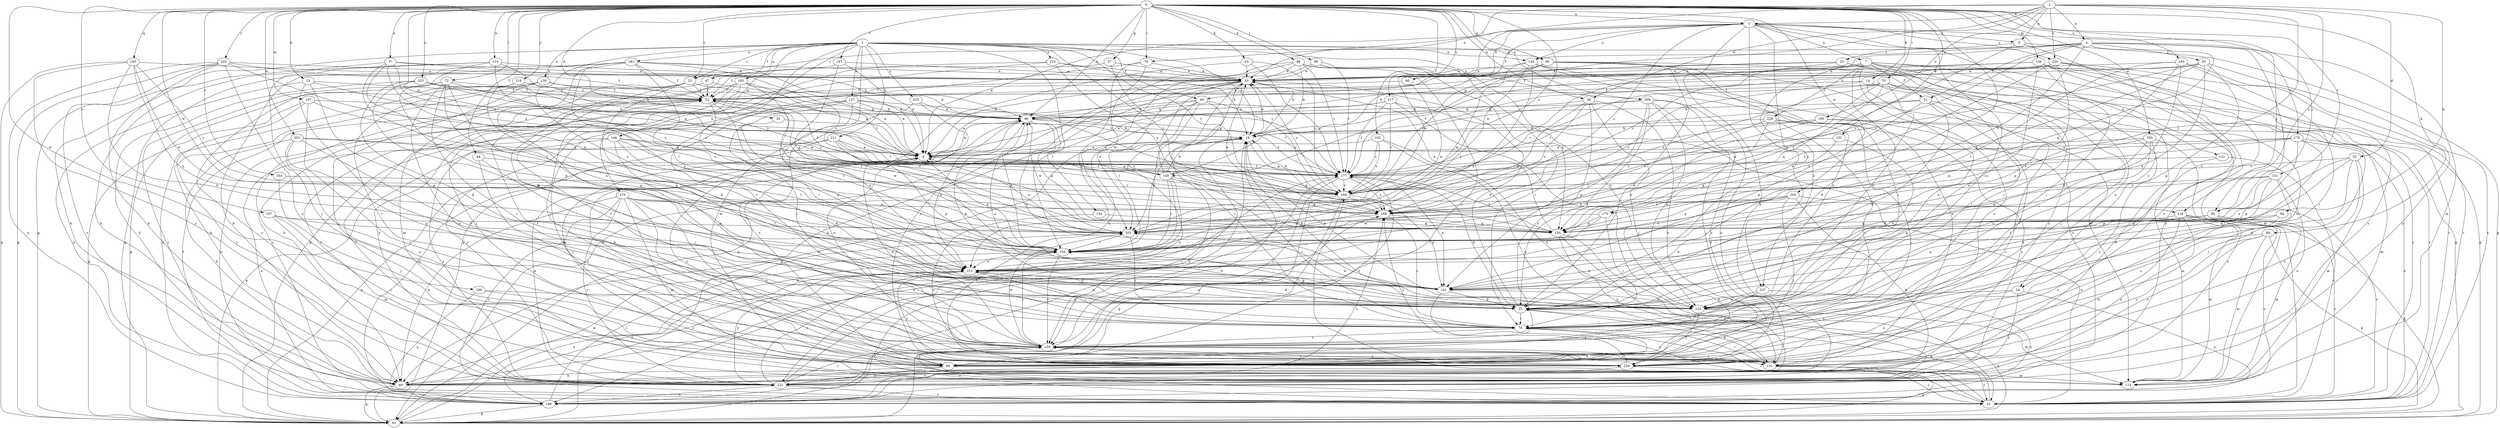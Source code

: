 strict digraph  {
0;
1;
2;
3;
4;
5;
7;
8;
13;
14;
16;
22;
23;
24;
25;
32;
33;
35;
37;
39;
43;
44;
47;
49;
50;
51;
52;
57;
60;
61;
63;
64;
66;
69;
70;
72;
76;
78;
85;
86;
88;
94;
96;
98;
101;
102;
104;
106;
107;
113;
115;
120;
121;
122;
127;
130;
131;
140;
141;
145;
146;
150;
151;
153;
154;
159;
160;
167;
168;
175;
176;
177;
179;
181;
183;
185;
186;
187;
194;
196;
200;
201;
202;
203;
209;
210;
211;
212;
216;
217;
218;
220;
221;
222;
223;
225;
227;
228;
229;
0 -> 3  [label=a];
0 -> 13  [label=b];
0 -> 14  [label=b];
0 -> 22  [label=c];
0 -> 32  [label=d];
0 -> 37  [label=e];
0 -> 39  [label=e];
0 -> 44  [label=f];
0 -> 57  [label=g];
0 -> 60  [label=g];
0 -> 63  [label=h];
0 -> 70  [label=i];
0 -> 72  [label=i];
0 -> 76  [label=i];
0 -> 85  [label=j];
0 -> 88  [label=k];
0 -> 94  [label=k];
0 -> 96  [label=k];
0 -> 98  [label=l];
0 -> 101  [label=l];
0 -> 102  [label=l];
0 -> 106  [label=m];
0 -> 107  [label=m];
0 -> 115  [label=n];
0 -> 140  [label=p];
0 -> 145  [label=q];
0 -> 151  [label=r];
0 -> 153  [label=r];
0 -> 160  [label=s];
0 -> 167  [label=s];
0 -> 175  [label=t];
0 -> 187  [label=v];
0 -> 194  [label=v];
0 -> 196  [label=w];
0 -> 200  [label=w];
0 -> 201  [label=w];
0 -> 202  [label=w];
0 -> 203  [label=w];
0 -> 209  [label=x];
0 -> 216  [label=y];
0 -> 217  [label=y];
0 -> 222  [label=z];
0 -> 223  [label=z];
1 -> 16  [label=b];
1 -> 22  [label=c];
1 -> 47  [label=f];
1 -> 49  [label=f];
1 -> 60  [label=g];
1 -> 61  [label=g];
1 -> 113  [label=m];
1 -> 120  [label=n];
1 -> 127  [label=o];
1 -> 130  [label=o];
1 -> 146  [label=q];
1 -> 154  [label=r];
1 -> 159  [label=r];
1 -> 179  [label=u];
1 -> 181  [label=u];
1 -> 183  [label=u];
1 -> 194  [label=v];
1 -> 209  [label=x];
1 -> 210  [label=x];
1 -> 211  [label=x];
1 -> 212  [label=x];
1 -> 218  [label=y];
1 -> 225  [label=z];
2 -> 3  [label=a];
2 -> 4  [label=a];
2 -> 5  [label=a];
2 -> 33  [label=d];
2 -> 39  [label=e];
2 -> 43  [label=e];
2 -> 64  [label=h];
2 -> 76  [label=i];
2 -> 104  [label=l];
2 -> 140  [label=p];
2 -> 185  [label=u];
2 -> 218  [label=y];
2 -> 220  [label=y];
3 -> 5  [label=a];
3 -> 7  [label=a];
3 -> 8  [label=a];
3 -> 35  [label=d];
3 -> 49  [label=f];
3 -> 66  [label=h];
3 -> 69  [label=h];
3 -> 78  [label=i];
3 -> 85  [label=j];
3 -> 120  [label=n];
3 -> 131  [label=o];
3 -> 168  [label=s];
3 -> 203  [label=w];
3 -> 220  [label=y];
3 -> 227  [label=z];
4 -> 22  [label=c];
4 -> 50  [label=f];
4 -> 51  [label=f];
4 -> 85  [label=j];
4 -> 113  [label=m];
4 -> 120  [label=n];
4 -> 140  [label=p];
4 -> 150  [label=q];
4 -> 168  [label=s];
4 -> 175  [label=t];
4 -> 176  [label=t];
5 -> 23  [label=c];
5 -> 24  [label=c];
5 -> 61  [label=g];
5 -> 104  [label=l];
7 -> 24  [label=c];
7 -> 43  [label=e];
7 -> 51  [label=f];
7 -> 61  [label=g];
7 -> 121  [label=n];
7 -> 122  [label=n];
7 -> 177  [label=t];
7 -> 221  [label=y];
7 -> 227  [label=z];
7 -> 228  [label=z];
7 -> 229  [label=z];
8 -> 96  [label=k];
8 -> 131  [label=o];
8 -> 140  [label=p];
8 -> 177  [label=t];
13 -> 8  [label=a];
13 -> 52  [label=f];
13 -> 78  [label=i];
13 -> 141  [label=p];
13 -> 186  [label=u];
14 -> 25  [label=c];
14 -> 52  [label=f];
14 -> 86  [label=j];
14 -> 122  [label=n];
14 -> 168  [label=s];
16 -> 8  [label=a];
16 -> 43  [label=e];
16 -> 122  [label=n];
16 -> 150  [label=q];
16 -> 203  [label=w];
22 -> 8  [label=a];
22 -> 35  [label=d];
22 -> 52  [label=f];
22 -> 69  [label=h];
22 -> 159  [label=r];
22 -> 186  [label=u];
23 -> 43  [label=e];
23 -> 78  [label=i];
23 -> 96  [label=k];
23 -> 113  [label=m];
23 -> 194  [label=v];
24 -> 35  [label=d];
24 -> 186  [label=u];
24 -> 221  [label=y];
24 -> 229  [label=z];
25 -> 16  [label=b];
25 -> 35  [label=d];
25 -> 78  [label=i];
25 -> 159  [label=r];
25 -> 194  [label=v];
32 -> 16  [label=b];
32 -> 203  [label=w];
33 -> 113  [label=m];
33 -> 122  [label=n];
33 -> 141  [label=p];
33 -> 177  [label=t];
33 -> 212  [label=x];
33 -> 229  [label=z];
35 -> 43  [label=e];
35 -> 61  [label=g];
35 -> 78  [label=i];
35 -> 104  [label=l];
35 -> 212  [label=x];
37 -> 8  [label=a];
37 -> 43  [label=e];
37 -> 69  [label=h];
37 -> 96  [label=k];
37 -> 104  [label=l];
37 -> 150  [label=q];
37 -> 203  [label=w];
39 -> 86  [label=j];
39 -> 96  [label=k];
39 -> 159  [label=r];
39 -> 168  [label=s];
39 -> 203  [label=w];
39 -> 229  [label=z];
43 -> 52  [label=f];
43 -> 61  [label=g];
43 -> 69  [label=h];
43 -> 104  [label=l];
43 -> 177  [label=t];
43 -> 203  [label=w];
43 -> 229  [label=z];
44 -> 78  [label=i];
44 -> 177  [label=t];
44 -> 229  [label=z];
47 -> 8  [label=a];
47 -> 52  [label=f];
47 -> 113  [label=m];
49 -> 8  [label=a];
49 -> 61  [label=g];
49 -> 78  [label=i];
49 -> 96  [label=k];
49 -> 104  [label=l];
49 -> 194  [label=v];
49 -> 221  [label=y];
50 -> 43  [label=e];
50 -> 52  [label=f];
50 -> 141  [label=p];
50 -> 150  [label=q];
50 -> 194  [label=v];
50 -> 212  [label=x];
50 -> 221  [label=y];
51 -> 35  [label=d];
51 -> 69  [label=h];
51 -> 96  [label=k];
51 -> 141  [label=p];
51 -> 159  [label=r];
51 -> 177  [label=t];
52 -> 96  [label=k];
52 -> 104  [label=l];
52 -> 141  [label=p];
52 -> 186  [label=u];
52 -> 203  [label=w];
57 -> 43  [label=e];
57 -> 52  [label=f];
57 -> 177  [label=t];
60 -> 8  [label=a];
60 -> 35  [label=d];
60 -> 43  [label=e];
60 -> 61  [label=g];
60 -> 78  [label=i];
60 -> 122  [label=n];
60 -> 194  [label=v];
61 -> 8  [label=a];
61 -> 16  [label=b];
61 -> 203  [label=w];
61 -> 212  [label=x];
63 -> 16  [label=b];
63 -> 43  [label=e];
63 -> 61  [label=g];
63 -> 194  [label=v];
64 -> 86  [label=j];
64 -> 141  [label=p];
64 -> 150  [label=q];
66 -> 52  [label=f];
66 -> 203  [label=w];
69 -> 61  [label=g];
69 -> 177  [label=t];
70 -> 25  [label=c];
70 -> 35  [label=d];
70 -> 52  [label=f];
70 -> 78  [label=i];
70 -> 86  [label=j];
70 -> 150  [label=q];
70 -> 168  [label=s];
70 -> 194  [label=v];
70 -> 203  [label=w];
72 -> 25  [label=c];
72 -> 52  [label=f];
72 -> 131  [label=o];
72 -> 141  [label=p];
72 -> 159  [label=r];
72 -> 177  [label=t];
72 -> 212  [label=x];
72 -> 221  [label=y];
76 -> 43  [label=e];
76 -> 61  [label=g];
76 -> 104  [label=l];
76 -> 203  [label=w];
78 -> 69  [label=h];
78 -> 159  [label=r];
85 -> 25  [label=c];
85 -> 113  [label=m];
85 -> 131  [label=o];
85 -> 150  [label=q];
85 -> 212  [label=x];
86 -> 25  [label=c];
86 -> 69  [label=h];
86 -> 177  [label=t];
86 -> 221  [label=y];
88 -> 16  [label=b];
88 -> 43  [label=e];
88 -> 150  [label=q];
88 -> 159  [label=r];
88 -> 177  [label=t];
88 -> 212  [label=x];
88 -> 229  [label=z];
94 -> 61  [label=g];
94 -> 104  [label=l];
94 -> 113  [label=m];
94 -> 131  [label=o];
94 -> 229  [label=z];
96 -> 16  [label=b];
96 -> 122  [label=n];
96 -> 150  [label=q];
96 -> 177  [label=t];
96 -> 186  [label=u];
96 -> 203  [label=w];
96 -> 212  [label=x];
98 -> 8  [label=a];
98 -> 43  [label=e];
98 -> 78  [label=i];
98 -> 122  [label=n];
98 -> 177  [label=t];
101 -> 8  [label=a];
101 -> 122  [label=n];
101 -> 150  [label=q];
102 -> 8  [label=a];
102 -> 131  [label=o];
102 -> 177  [label=t];
102 -> 186  [label=u];
102 -> 194  [label=v];
104 -> 8  [label=a];
104 -> 96  [label=k];
104 -> 159  [label=r];
104 -> 212  [label=x];
106 -> 25  [label=c];
106 -> 43  [label=e];
106 -> 52  [label=f];
106 -> 78  [label=i];
106 -> 122  [label=n];
106 -> 221  [label=y];
106 -> 229  [label=z];
107 -> 61  [label=g];
107 -> 96  [label=k];
107 -> 159  [label=r];
107 -> 168  [label=s];
107 -> 221  [label=y];
113 -> 52  [label=f];
115 -> 43  [label=e];
115 -> 69  [label=h];
115 -> 86  [label=j];
115 -> 141  [label=p];
115 -> 168  [label=s];
115 -> 194  [label=v];
120 -> 43  [label=e];
120 -> 104  [label=l];
120 -> 113  [label=m];
120 -> 131  [label=o];
120 -> 186  [label=u];
120 -> 203  [label=w];
120 -> 212  [label=x];
121 -> 25  [label=c];
121 -> 113  [label=m];
121 -> 177  [label=t];
122 -> 16  [label=b];
122 -> 86  [label=j];
122 -> 96  [label=k];
122 -> 113  [label=m];
122 -> 203  [label=w];
122 -> 229  [label=z];
127 -> 78  [label=i];
127 -> 96  [label=k];
127 -> 113  [label=m];
127 -> 177  [label=t];
127 -> 194  [label=v];
127 -> 212  [label=x];
127 -> 221  [label=y];
130 -> 52  [label=f];
130 -> 61  [label=g];
130 -> 69  [label=h];
130 -> 86  [label=j];
130 -> 96  [label=k];
131 -> 25  [label=c];
131 -> 35  [label=d];
131 -> 61  [label=g];
131 -> 78  [label=i];
131 -> 159  [label=r];
140 -> 16  [label=b];
140 -> 43  [label=e];
140 -> 52  [label=f];
140 -> 69  [label=h];
140 -> 78  [label=i];
140 -> 104  [label=l];
140 -> 150  [label=q];
140 -> 159  [label=r];
140 -> 186  [label=u];
141 -> 25  [label=c];
141 -> 35  [label=d];
141 -> 96  [label=k];
141 -> 122  [label=n];
145 -> 35  [label=d];
145 -> 43  [label=e];
145 -> 61  [label=g];
145 -> 168  [label=s];
145 -> 203  [label=w];
145 -> 212  [label=x];
145 -> 221  [label=y];
146 -> 8  [label=a];
146 -> 35  [label=d];
146 -> 104  [label=l];
146 -> 159  [label=r];
146 -> 186  [label=u];
146 -> 194  [label=v];
146 -> 221  [label=y];
150 -> 25  [label=c];
150 -> 43  [label=e];
150 -> 52  [label=f];
150 -> 131  [label=o];
150 -> 177  [label=t];
150 -> 186  [label=u];
151 -> 35  [label=d];
151 -> 131  [label=o];
151 -> 141  [label=p];
151 -> 150  [label=q];
151 -> 194  [label=v];
151 -> 229  [label=z];
153 -> 86  [label=j];
153 -> 194  [label=v];
154 -> 131  [label=o];
154 -> 150  [label=q];
159 -> 8  [label=a];
159 -> 52  [label=f];
159 -> 86  [label=j];
159 -> 104  [label=l];
159 -> 131  [label=o];
159 -> 168  [label=s];
159 -> 203  [label=w];
159 -> 229  [label=z];
160 -> 25  [label=c];
160 -> 35  [label=d];
160 -> 43  [label=e];
160 -> 104  [label=l];
160 -> 141  [label=p];
160 -> 159  [label=r];
167 -> 86  [label=j];
167 -> 113  [label=m];
167 -> 203  [label=w];
167 -> 212  [label=x];
168 -> 43  [label=e];
168 -> 78  [label=i];
168 -> 150  [label=q];
168 -> 203  [label=w];
175 -> 78  [label=i];
175 -> 150  [label=q];
175 -> 203  [label=w];
175 -> 212  [label=x];
176 -> 8  [label=a];
176 -> 25  [label=c];
176 -> 35  [label=d];
176 -> 86  [label=j];
176 -> 141  [label=p];
176 -> 177  [label=t];
176 -> 194  [label=v];
177 -> 8  [label=a];
177 -> 35  [label=d];
177 -> 141  [label=p];
177 -> 159  [label=r];
177 -> 168  [label=s];
177 -> 186  [label=u];
177 -> 194  [label=v];
179 -> 25  [label=c];
179 -> 69  [label=h];
179 -> 86  [label=j];
179 -> 104  [label=l];
179 -> 113  [label=m];
179 -> 122  [label=n];
179 -> 131  [label=o];
179 -> 168  [label=s];
179 -> 221  [label=y];
181 -> 8  [label=a];
181 -> 43  [label=e];
181 -> 52  [label=f];
181 -> 61  [label=g];
181 -> 69  [label=h];
181 -> 78  [label=i];
181 -> 104  [label=l];
181 -> 194  [label=v];
181 -> 212  [label=x];
183 -> 8  [label=a];
183 -> 25  [label=c];
183 -> 52  [label=f];
183 -> 86  [label=j];
183 -> 104  [label=l];
183 -> 177  [label=t];
183 -> 221  [label=y];
185 -> 16  [label=b];
185 -> 113  [label=m];
185 -> 122  [label=n];
185 -> 168  [label=s];
185 -> 177  [label=t];
186 -> 52  [label=f];
186 -> 61  [label=g];
186 -> 104  [label=l];
186 -> 168  [label=s];
186 -> 212  [label=x];
187 -> 8  [label=a];
187 -> 43  [label=e];
187 -> 122  [label=n];
187 -> 150  [label=q];
194 -> 16  [label=b];
194 -> 43  [label=e];
194 -> 61  [label=g];
194 -> 86  [label=j];
194 -> 141  [label=p];
194 -> 168  [label=s];
196 -> 122  [label=n];
196 -> 186  [label=u];
196 -> 229  [label=z];
200 -> 8  [label=a];
200 -> 78  [label=i];
200 -> 122  [label=n];
200 -> 168  [label=s];
200 -> 221  [label=y];
200 -> 229  [label=z];
201 -> 8  [label=a];
201 -> 35  [label=d];
201 -> 69  [label=h];
201 -> 104  [label=l];
201 -> 131  [label=o];
201 -> 159  [label=r];
202 -> 25  [label=c];
202 -> 35  [label=d];
202 -> 69  [label=h];
202 -> 86  [label=j];
202 -> 104  [label=l];
202 -> 150  [label=q];
202 -> 168  [label=s];
203 -> 8  [label=a];
203 -> 78  [label=i];
203 -> 104  [label=l];
209 -> 16  [label=b];
209 -> 35  [label=d];
209 -> 86  [label=j];
209 -> 96  [label=k];
209 -> 122  [label=n];
209 -> 131  [label=o];
209 -> 141  [label=p];
209 -> 229  [label=z];
210 -> 16  [label=b];
210 -> 43  [label=e];
210 -> 61  [label=g];
210 -> 86  [label=j];
210 -> 168  [label=s];
211 -> 8  [label=a];
211 -> 61  [label=g];
211 -> 86  [label=j];
211 -> 141  [label=p];
211 -> 177  [label=t];
211 -> 194  [label=v];
212 -> 35  [label=d];
212 -> 78  [label=i];
212 -> 141  [label=p];
212 -> 221  [label=y];
212 -> 229  [label=z];
216 -> 52  [label=f];
216 -> 141  [label=p];
216 -> 159  [label=r];
216 -> 168  [label=s];
217 -> 8  [label=a];
217 -> 25  [label=c];
217 -> 96  [label=k];
217 -> 122  [label=n];
217 -> 177  [label=t];
217 -> 194  [label=v];
218 -> 25  [label=c];
218 -> 61  [label=g];
218 -> 69  [label=h];
218 -> 113  [label=m];
218 -> 150  [label=q];
218 -> 186  [label=u];
218 -> 221  [label=y];
220 -> 16  [label=b];
220 -> 25  [label=c];
220 -> 43  [label=e];
220 -> 78  [label=i];
220 -> 141  [label=p];
220 -> 194  [label=v];
220 -> 212  [label=x];
220 -> 221  [label=y];
221 -> 8  [label=a];
221 -> 16  [label=b];
221 -> 25  [label=c];
221 -> 52  [label=f];
221 -> 159  [label=r];
221 -> 186  [label=u];
221 -> 212  [label=x];
222 -> 25  [label=c];
222 -> 43  [label=e];
222 -> 52  [label=f];
222 -> 61  [label=g];
222 -> 69  [label=h];
222 -> 168  [label=s];
222 -> 186  [label=u];
222 -> 229  [label=z];
223 -> 8  [label=a];
223 -> 35  [label=d];
223 -> 52  [label=f];
223 -> 69  [label=h];
223 -> 96  [label=k];
223 -> 141  [label=p];
225 -> 96  [label=k];
225 -> 131  [label=o];
225 -> 229  [label=z];
227 -> 122  [label=n];
227 -> 159  [label=r];
227 -> 186  [label=u];
228 -> 16  [label=b];
228 -> 86  [label=j];
228 -> 104  [label=l];
228 -> 159  [label=r];
228 -> 212  [label=x];
228 -> 221  [label=y];
229 -> 96  [label=k];
229 -> 113  [label=m];
229 -> 159  [label=r];
229 -> 168  [label=s];
229 -> 221  [label=y];
}
